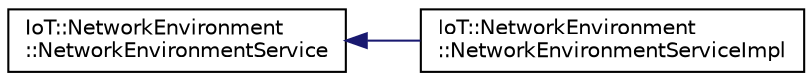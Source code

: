 digraph "Graphical Class Hierarchy"
{
 // LATEX_PDF_SIZE
  edge [fontname="Helvetica",fontsize="10",labelfontname="Helvetica",labelfontsize="10"];
  node [fontname="Helvetica",fontsize="10",shape=record];
  rankdir="LR";
  Node0 [label="IoT::NetworkEnvironment\l::NetworkEnvironmentService",height=0.2,width=0.4,color="black", fillcolor="white", style="filled",URL="$classIoT_1_1NetworkEnvironment_1_1NetworkEnvironmentService.html",tooltip=" "];
  Node0 -> Node1 [dir="back",color="midnightblue",fontsize="10",style="solid",fontname="Helvetica"];
  Node1 [label="IoT::NetworkEnvironment\l::NetworkEnvironmentServiceImpl",height=0.2,width=0.4,color="black", fillcolor="white", style="filled",URL="$classIoT_1_1NetworkEnvironment_1_1NetworkEnvironmentServiceImpl.html",tooltip="Implementation of the NetworkEnvironmentService interface."];
}
